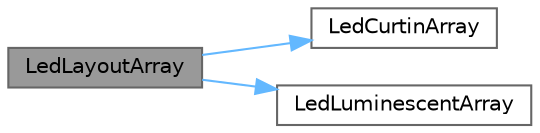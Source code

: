 digraph "LedLayoutArray"
{
 // LATEX_PDF_SIZE
  bgcolor="transparent";
  edge [fontname=Helvetica,fontsize=10,labelfontname=Helvetica,labelfontsize=10];
  node [fontname=Helvetica,fontsize=10,shape=box,height=0.2,width=0.4];
  rankdir="LR";
  Node1 [id="Node000001",label="LedLayoutArray",height=0.2,width=0.4,color="gray40", fillcolor="grey60", style="filled", fontcolor="black",tooltip=" "];
  Node1 -> Node2 [id="edge1_Node000001_Node000002",color="steelblue1",style="solid",tooltip=" "];
  Node2 [id="Node000002",label="LedCurtinArray",height=0.2,width=0.4,color="grey40", fillcolor="white", style="filled",URL="$df/d0e/led__layout__array_8cpp_a0a8f371e181748b271d164205b331a5a.html#a0a8f371e181748b271d164205b331a5a",tooltip=" "];
  Node1 -> Node3 [id="edge2_Node000001_Node000003",color="steelblue1",style="solid",tooltip=" "];
  Node3 [id="Node000003",label="LedLuminescentArray",height=0.2,width=0.4,color="grey40", fillcolor="white", style="filled",URL="$df/d0e/led__layout__array_8cpp_a144a7c7fab707981273217dc33f7aeaf.html#a144a7c7fab707981273217dc33f7aeaf",tooltip=" "];
}
